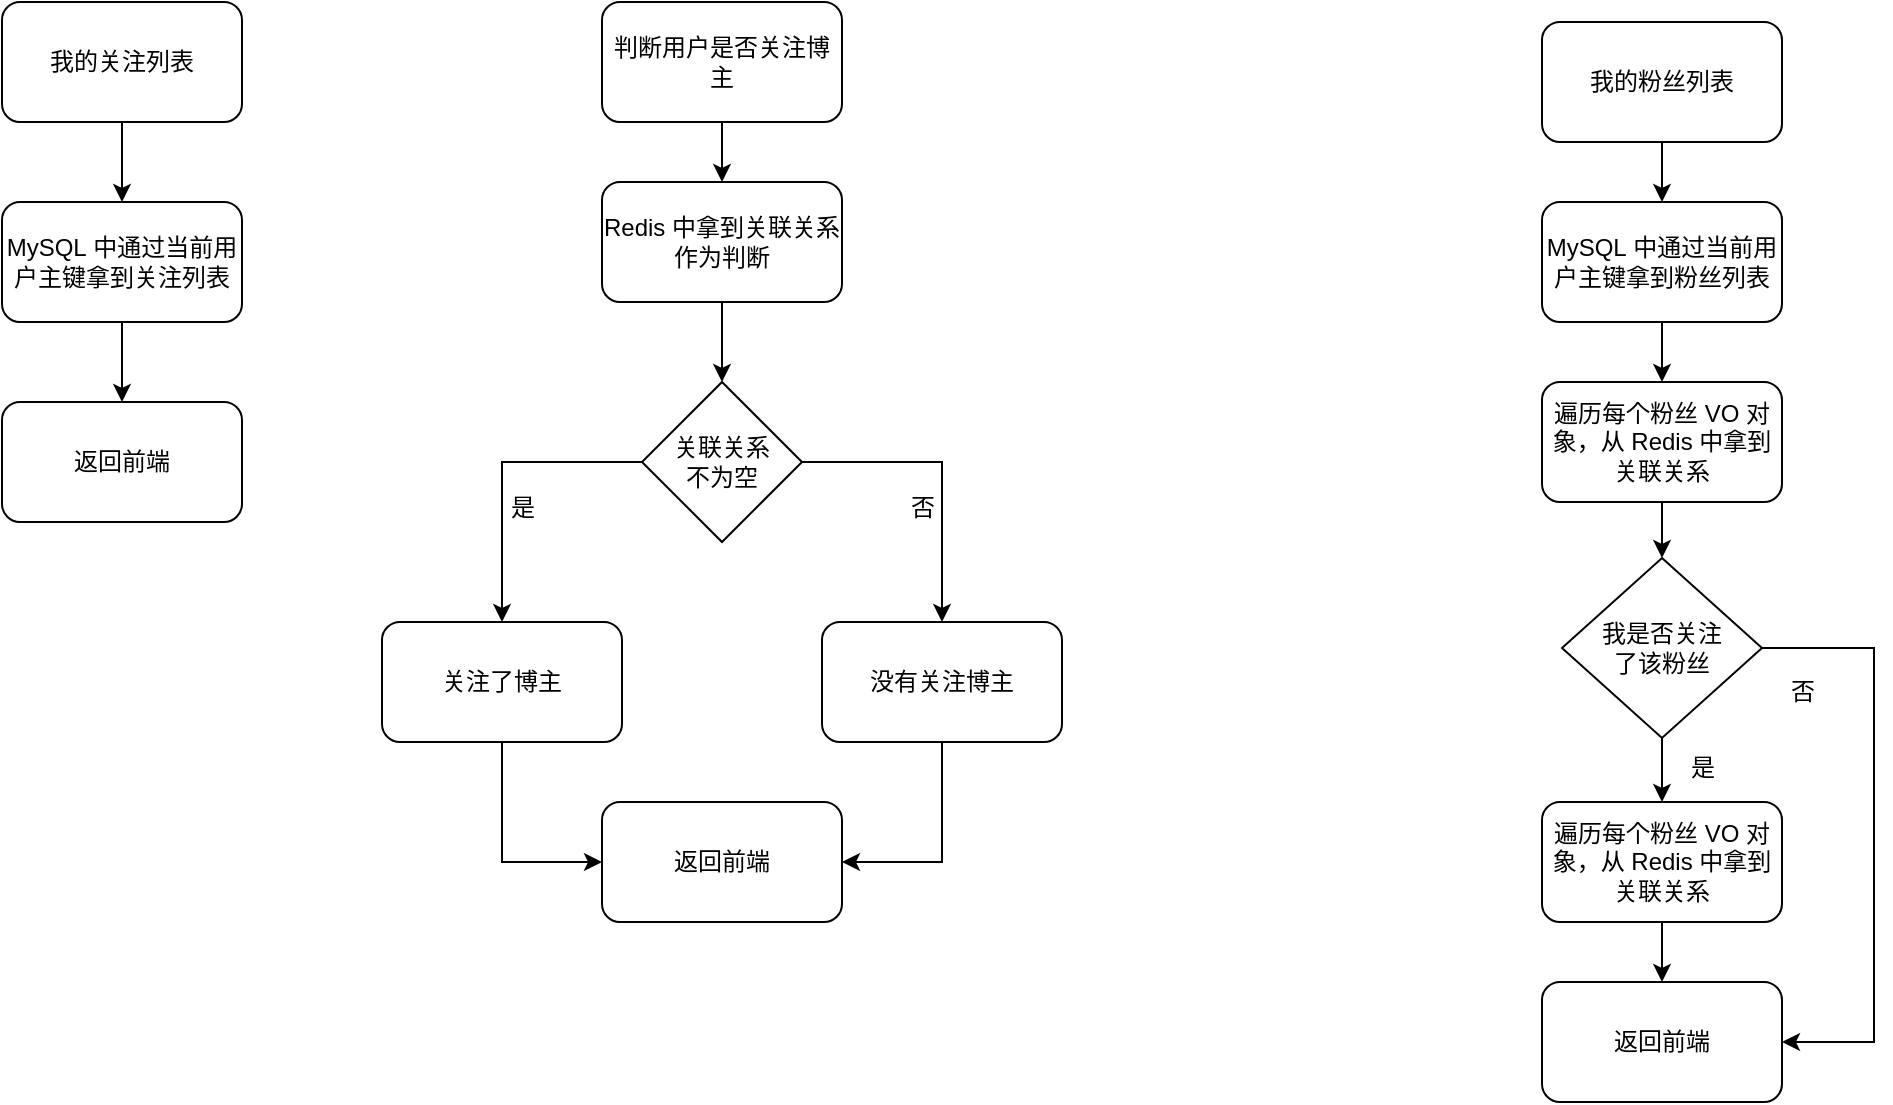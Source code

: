 <mxfile version="21.3.6" type="github">
  <diagram name="第 1 页" id="ygbQQdq1SmDN0GDfy9oc">
    <mxGraphModel dx="880" dy="452" grid="0" gridSize="10" guides="1" tooltips="1" connect="1" arrows="1" fold="1" page="1" pageScale="1" pageWidth="827" pageHeight="1169" math="0" shadow="0">
      <root>
        <mxCell id="0" />
        <mxCell id="1" parent="0" />
        <mxCell id="tJrQcQ07rjok3geakWRr-3" value="" style="edgeStyle=orthogonalEdgeStyle;rounded=0;orthogonalLoop=1;jettySize=auto;html=1;" parent="1" source="tJrQcQ07rjok3geakWRr-1" target="tJrQcQ07rjok3geakWRr-2" edge="1">
          <mxGeometry relative="1" as="geometry" />
        </mxCell>
        <mxCell id="tJrQcQ07rjok3geakWRr-1" value="我的关注列表" style="rounded=1;whiteSpace=wrap;html=1;" parent="1" vertex="1">
          <mxGeometry x="130" y="50" width="120" height="60" as="geometry" />
        </mxCell>
        <mxCell id="tJrQcQ07rjok3geakWRr-5" value="" style="edgeStyle=orthogonalEdgeStyle;rounded=0;orthogonalLoop=1;jettySize=auto;html=1;" parent="1" source="tJrQcQ07rjok3geakWRr-2" target="tJrQcQ07rjok3geakWRr-4" edge="1">
          <mxGeometry relative="1" as="geometry" />
        </mxCell>
        <mxCell id="tJrQcQ07rjok3geakWRr-2" value="MySQL&amp;nbsp;中通过当前用户主键拿到关注列表" style="rounded=1;whiteSpace=wrap;html=1;" parent="1" vertex="1">
          <mxGeometry x="130" y="150" width="120" height="60" as="geometry" />
        </mxCell>
        <mxCell id="tJrQcQ07rjok3geakWRr-4" value="返回前端" style="rounded=1;whiteSpace=wrap;html=1;" parent="1" vertex="1">
          <mxGeometry x="130" y="250" width="120" height="60" as="geometry" />
        </mxCell>
        <mxCell id="tJrQcQ07rjok3geakWRr-9" value="" style="edgeStyle=orthogonalEdgeStyle;rounded=0;orthogonalLoop=1;jettySize=auto;html=1;" parent="1" source="tJrQcQ07rjok3geakWRr-6" target="tJrQcQ07rjok3geakWRr-7" edge="1">
          <mxGeometry relative="1" as="geometry" />
        </mxCell>
        <mxCell id="tJrQcQ07rjok3geakWRr-6" value="判断用户是否关注博主" style="rounded=1;whiteSpace=wrap;html=1;" parent="1" vertex="1">
          <mxGeometry x="430" y="50" width="120" height="60" as="geometry" />
        </mxCell>
        <mxCell id="tJrQcQ07rjok3geakWRr-10" value="" style="edgeStyle=orthogonalEdgeStyle;rounded=0;orthogonalLoop=1;jettySize=auto;html=1;" parent="1" source="tJrQcQ07rjok3geakWRr-7" target="tJrQcQ07rjok3geakWRr-8" edge="1">
          <mxGeometry relative="1" as="geometry" />
        </mxCell>
        <mxCell id="tJrQcQ07rjok3geakWRr-7" value="Redis&amp;nbsp;中拿到关联关系作为判断" style="rounded=1;whiteSpace=wrap;html=1;" parent="1" vertex="1">
          <mxGeometry x="430" y="140" width="120" height="60" as="geometry" />
        </mxCell>
        <mxCell id="tJrQcQ07rjok3geakWRr-13" style="edgeStyle=orthogonalEdgeStyle;rounded=0;orthogonalLoop=1;jettySize=auto;html=1;" parent="1" source="tJrQcQ07rjok3geakWRr-8" target="tJrQcQ07rjok3geakWRr-11" edge="1">
          <mxGeometry relative="1" as="geometry" />
        </mxCell>
        <mxCell id="tJrQcQ07rjok3geakWRr-14" style="edgeStyle=orthogonalEdgeStyle;rounded=0;orthogonalLoop=1;jettySize=auto;html=1;" parent="1" source="tJrQcQ07rjok3geakWRr-8" target="tJrQcQ07rjok3geakWRr-12" edge="1">
          <mxGeometry relative="1" as="geometry" />
        </mxCell>
        <mxCell id="tJrQcQ07rjok3geakWRr-8" value="关联关系&lt;br&gt;不为空" style="rhombus;whiteSpace=wrap;html=1;" parent="1" vertex="1">
          <mxGeometry x="450" y="240" width="80" height="80" as="geometry" />
        </mxCell>
        <mxCell id="tJrQcQ07rjok3geakWRr-39" style="edgeStyle=orthogonalEdgeStyle;rounded=0;orthogonalLoop=1;jettySize=auto;html=1;entryX=0;entryY=0.5;entryDx=0;entryDy=0;" parent="1" source="tJrQcQ07rjok3geakWRr-11" target="tJrQcQ07rjok3geakWRr-38" edge="1">
          <mxGeometry relative="1" as="geometry" />
        </mxCell>
        <mxCell id="tJrQcQ07rjok3geakWRr-11" value="关注了博主" style="rounded=1;whiteSpace=wrap;html=1;" parent="1" vertex="1">
          <mxGeometry x="320" y="360" width="120" height="60" as="geometry" />
        </mxCell>
        <mxCell id="tJrQcQ07rjok3geakWRr-40" style="edgeStyle=orthogonalEdgeStyle;rounded=0;orthogonalLoop=1;jettySize=auto;html=1;entryX=1;entryY=0.5;entryDx=0;entryDy=0;" parent="1" source="tJrQcQ07rjok3geakWRr-12" target="tJrQcQ07rjok3geakWRr-38" edge="1">
          <mxGeometry relative="1" as="geometry" />
        </mxCell>
        <mxCell id="tJrQcQ07rjok3geakWRr-12" value="没有关注博主" style="rounded=1;whiteSpace=wrap;html=1;" parent="1" vertex="1">
          <mxGeometry x="540" y="360" width="120" height="60" as="geometry" />
        </mxCell>
        <mxCell id="tJrQcQ07rjok3geakWRr-16" value="" style="edgeStyle=orthogonalEdgeStyle;rounded=0;orthogonalLoop=1;jettySize=auto;html=1;" parent="1" source="tJrQcQ07rjok3geakWRr-17" target="tJrQcQ07rjok3geakWRr-19" edge="1">
          <mxGeometry relative="1" as="geometry" />
        </mxCell>
        <mxCell id="tJrQcQ07rjok3geakWRr-17" value="我的粉丝列表" style="rounded=1;whiteSpace=wrap;html=1;" parent="1" vertex="1">
          <mxGeometry x="900" y="60" width="120" height="60" as="geometry" />
        </mxCell>
        <mxCell id="BkBCG9u7is21QbeFpSnn-4" style="edgeStyle=orthogonalEdgeStyle;rounded=0;orthogonalLoop=1;jettySize=auto;html=1;entryX=0.5;entryY=0;entryDx=0;entryDy=0;" parent="1" source="tJrQcQ07rjok3geakWRr-19" target="tJrQcQ07rjok3geakWRr-21" edge="1">
          <mxGeometry relative="1" as="geometry" />
        </mxCell>
        <mxCell id="tJrQcQ07rjok3geakWRr-19" value="MySQL&amp;nbsp;中通过当前用户主键拿到粉丝列表" style="rounded=1;whiteSpace=wrap;html=1;" parent="1" vertex="1">
          <mxGeometry x="900" y="150" width="120" height="60" as="geometry" />
        </mxCell>
        <mxCell id="BkBCG9u7is21QbeFpSnn-6" style="edgeStyle=orthogonalEdgeStyle;rounded=0;orthogonalLoop=1;jettySize=auto;html=1;entryX=0.5;entryY=0;entryDx=0;entryDy=0;" parent="1" source="tJrQcQ07rjok3geakWRr-21" target="tJrQcQ07rjok3geakWRr-23" edge="1">
          <mxGeometry relative="1" as="geometry" />
        </mxCell>
        <mxCell id="tJrQcQ07rjok3geakWRr-21" value="遍历每个粉丝&amp;nbsp;VO&amp;nbsp;对象，从&amp;nbsp;Redis&amp;nbsp;中拿到关联关系" style="rounded=1;whiteSpace=wrap;html=1;" parent="1" vertex="1">
          <mxGeometry x="900" y="240" width="120" height="60" as="geometry" />
        </mxCell>
        <mxCell id="tJrQcQ07rjok3geakWRr-29" style="edgeStyle=orthogonalEdgeStyle;rounded=0;orthogonalLoop=1;jettySize=auto;html=1;" parent="1" source="tJrQcQ07rjok3geakWRr-23" target="tJrQcQ07rjok3geakWRr-24" edge="1">
          <mxGeometry relative="1" as="geometry" />
        </mxCell>
        <mxCell id="BkBCG9u7is21QbeFpSnn-1" style="edgeStyle=orthogonalEdgeStyle;rounded=0;orthogonalLoop=1;jettySize=auto;html=1;entryX=1;entryY=0.5;entryDx=0;entryDy=0;" parent="1" source="tJrQcQ07rjok3geakWRr-23" target="tJrQcQ07rjok3geakWRr-34" edge="1">
          <mxGeometry relative="1" as="geometry">
            <Array as="points">
              <mxPoint x="1066" y="373" />
              <mxPoint x="1066" y="570" />
            </Array>
          </mxGeometry>
        </mxCell>
        <mxCell id="tJrQcQ07rjok3geakWRr-23" value="我是否关注&lt;br&gt;了该粉丝" style="rhombus;whiteSpace=wrap;html=1;" parent="1" vertex="1">
          <mxGeometry x="910" y="328" width="100" height="90" as="geometry" />
        </mxCell>
        <mxCell id="tJrQcQ07rjok3geakWRr-36" value="" style="edgeStyle=orthogonalEdgeStyle;rounded=0;orthogonalLoop=1;jettySize=auto;html=1;" parent="1" source="tJrQcQ07rjok3geakWRr-24" target="tJrQcQ07rjok3geakWRr-34" edge="1">
          <mxGeometry relative="1" as="geometry" />
        </mxCell>
        <mxCell id="tJrQcQ07rjok3geakWRr-24" value="遍历每个粉丝&amp;nbsp;VO&amp;nbsp;对象，从&amp;nbsp;Redis&amp;nbsp;中拿到关联关系" style="rounded=1;whiteSpace=wrap;html=1;" parent="1" vertex="1">
          <mxGeometry x="900" y="450" width="120" height="60" as="geometry" />
        </mxCell>
        <mxCell id="tJrQcQ07rjok3geakWRr-26" value="是" style="text;html=1;align=center;verticalAlign=middle;resizable=0;points=[];autosize=1;strokeColor=none;fillColor=none;" parent="1" vertex="1">
          <mxGeometry x="370" y="288" width="40" height="30" as="geometry" />
        </mxCell>
        <mxCell id="tJrQcQ07rjok3geakWRr-27" value="否" style="text;html=1;align=center;verticalAlign=middle;resizable=0;points=[];autosize=1;strokeColor=none;fillColor=none;" parent="1" vertex="1">
          <mxGeometry x="570" y="288" width="40" height="30" as="geometry" />
        </mxCell>
        <mxCell id="tJrQcQ07rjok3geakWRr-31" value="是" style="text;html=1;align=center;verticalAlign=middle;resizable=0;points=[];autosize=1;strokeColor=none;fillColor=none;" parent="1" vertex="1">
          <mxGeometry x="960" y="418" width="40" height="30" as="geometry" />
        </mxCell>
        <mxCell id="tJrQcQ07rjok3geakWRr-34" value="返回前端" style="rounded=1;whiteSpace=wrap;html=1;" parent="1" vertex="1">
          <mxGeometry x="900" y="540" width="120" height="60" as="geometry" />
        </mxCell>
        <mxCell id="tJrQcQ07rjok3geakWRr-37" value="否" style="text;html=1;align=center;verticalAlign=middle;resizable=0;points=[];autosize=1;strokeColor=none;fillColor=none;" parent="1" vertex="1">
          <mxGeometry x="1010" y="380" width="40" height="30" as="geometry" />
        </mxCell>
        <mxCell id="tJrQcQ07rjok3geakWRr-38" value="返回前端" style="rounded=1;whiteSpace=wrap;html=1;" parent="1" vertex="1">
          <mxGeometry x="430" y="450" width="120" height="60" as="geometry" />
        </mxCell>
      </root>
    </mxGraphModel>
  </diagram>
</mxfile>
